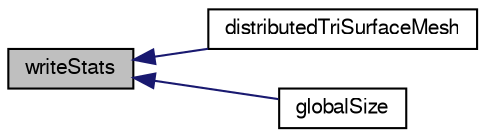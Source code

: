 digraph "writeStats"
{
  bgcolor="transparent";
  edge [fontname="FreeSans",fontsize="10",labelfontname="FreeSans",labelfontsize="10"];
  node [fontname="FreeSans",fontsize="10",shape=record];
  rankdir="LR";
  Node5233 [label="writeStats",height=0.2,width=0.4,color="black", fillcolor="grey75", style="filled", fontcolor="black"];
  Node5233 -> Node5234 [dir="back",color="midnightblue",fontsize="10",style="solid",fontname="FreeSans"];
  Node5234 [label="distributedTriSurfaceMesh",height=0.2,width=0.4,color="black",URL="$a28642.html#a6a2bfdfbb57bb45cbcb9975d3de13547",tooltip="Construct read. Does findInstance to find io.local(). "];
  Node5233 -> Node5235 [dir="back",color="midnightblue",fontsize="10",style="solid",fontname="FreeSans"];
  Node5235 [label="globalSize",height=0.2,width=0.4,color="black",URL="$a28642.html#ac5f772f3178732f6a128f36aac0212fd",tooltip="Range of global indices that can be returned. "];
}
